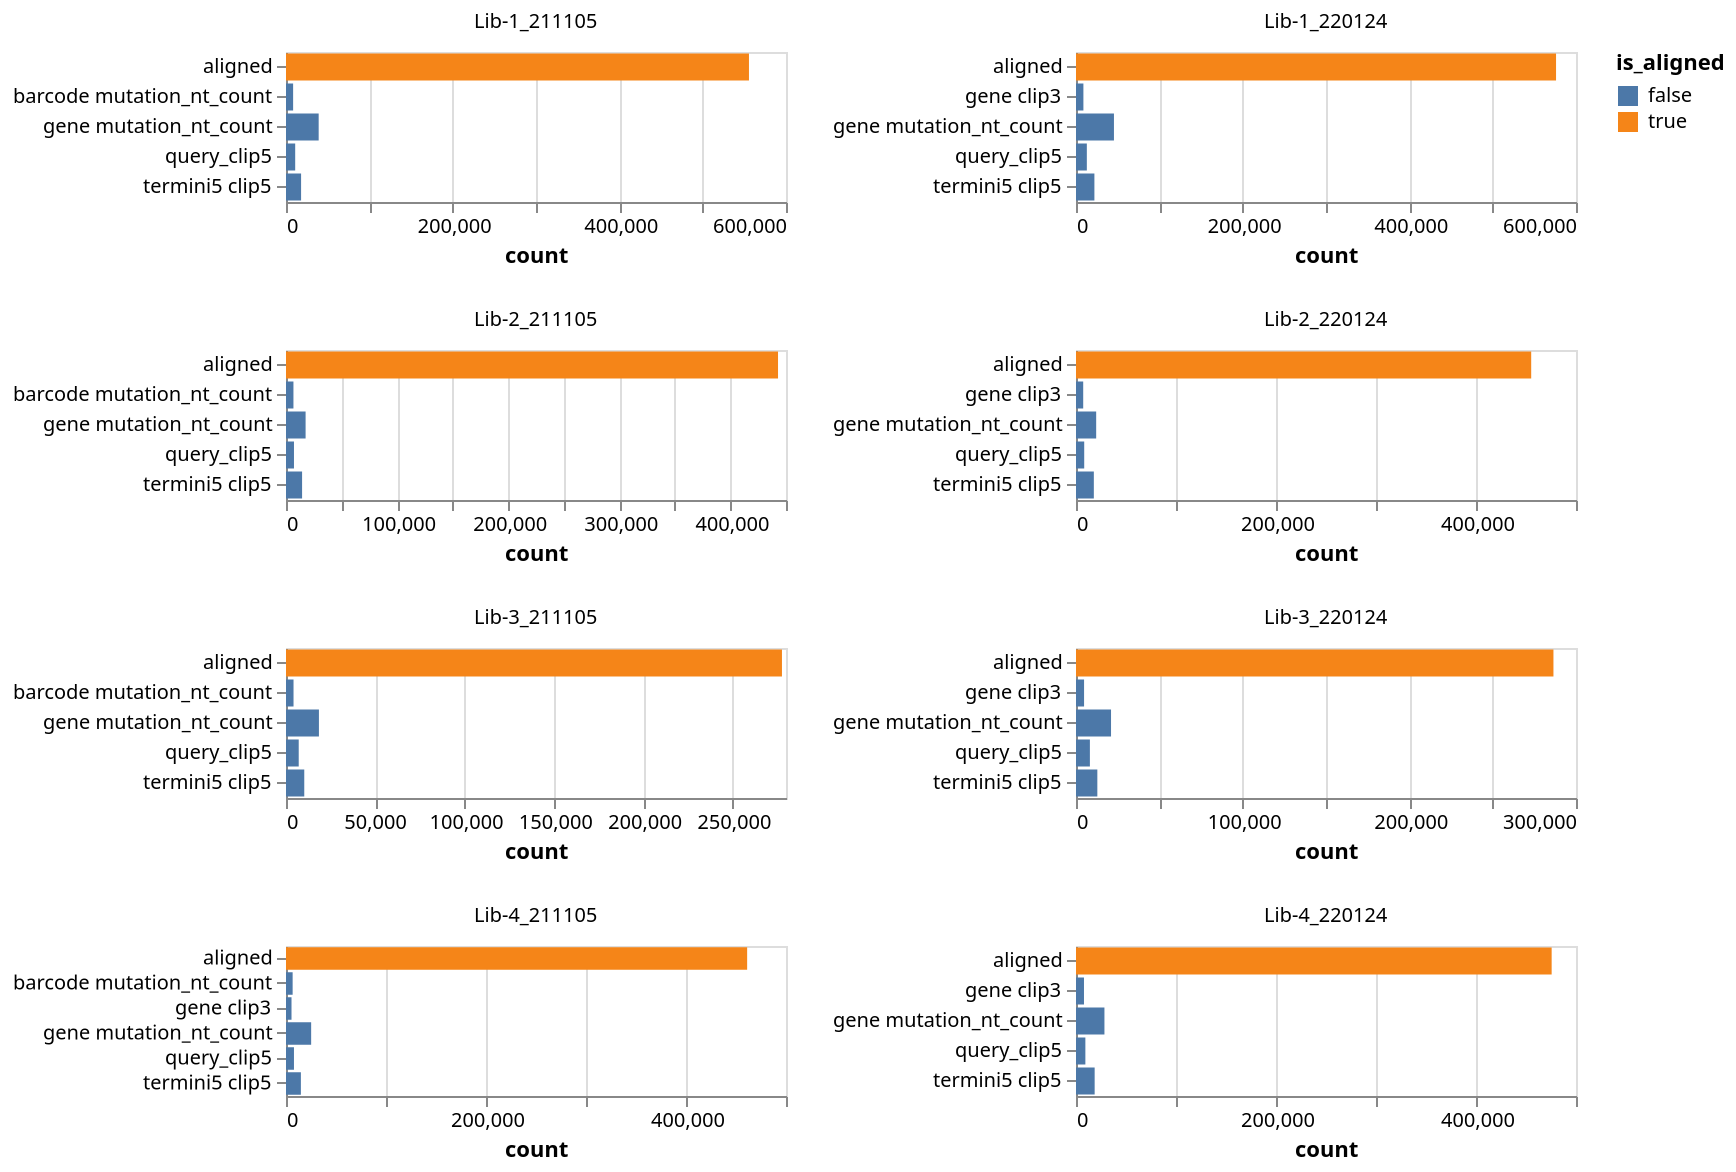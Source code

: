{
  "config": {
    "view": {
      "continuousWidth": 400,
      "continuousHeight": 300
    }
  },
  "data": {
    "name": "data-383dcc7542bdf124fa806444ec9270be"
  },
  "mark": "bar",
  "encoding": {
    "color": {
      "field": "is_aligned",
      "type": "nominal"
    },
    "facet": {
      "columns": 2,
      "field": "pacbioRun",
      "title": null,
      "type": "nominal"
    },
    "tooltip": [
      {
        "field": "pacbioRun",
        "type": "nominal"
      },
      {
        "field": "filter_reason",
        "type": "nominal"
      },
      {
        "field": "count",
        "type": "quantitative"
      },
      {
        "field": "total_counts",
        "type": "quantitative"
      },
      {
        "field": "frac_counts",
        "type": "quantitative"
      }
    ],
    "x": {
      "field": "count",
      "type": "quantitative"
    },
    "y": {
      "axis": {
        "title": null
      },
      "field": "filter_reason",
      "type": "nominal"
    }
  },
  "height": 75,
  "resolve": {
    "scale": {
      "x": "independent",
      "y": "independent"
    }
  },
  "transform": [
    {
      "filter": "(datum.frac_counts > 0.01)"
    },
    {
      "calculate": "(datum.filter_reason === 'aligned')",
      "as": "is_aligned"
    }
  ],
  "width": 250,
  "$schema": "https://vega.github.io/schema/vega-lite/v5.json",
  "datasets": {
    "data-383dcc7542bdf124fa806444ec9270be": [
      {
        "pacbioRun": "Lib-1_211105",
        "filter_reason": "barcode clip3",
        "count": 574,
        "total_counts": 654163,
        "frac_counts": 0.0008774571475305084
      },
      {
        "pacbioRun": "Lib-1_211105",
        "filter_reason": "barcode mutation_nt_count",
        "count": 8546,
        "total_counts": 654163,
        "frac_counts": 0.013064022269678963
      },
      {
        "pacbioRun": "Lib-1_211105",
        "filter_reason": "gene clip3",
        "count": 6254,
        "total_counts": 654163,
        "frac_counts": 0.009560308363511846
      },
      {
        "pacbioRun": "Lib-1_211105",
        "filter_reason": "gene mutation_nt_count",
        "count": 39200,
        "total_counts": 654163,
        "frac_counts": 0.05992390275818107
      },
      {
        "pacbioRun": "Lib-1_211105",
        "filter_reason": "query_clip3",
        "count": 3339,
        "total_counts": 654163,
        "frac_counts": 0.005104232431366494
      },
      {
        "pacbioRun": "Lib-1_211105",
        "filter_reason": "query_clip5",
        "count": 11033,
        "total_counts": 654163,
        "frac_counts": 0.016865827018648256
      },
      {
        "pacbioRun": "Lib-1_211105",
        "filter_reason": "termini3 clip3",
        "count": 2622,
        "total_counts": 654163,
        "frac_counts": 0.004008175332447723
      },
      {
        "pacbioRun": "Lib-1_211105",
        "filter_reason": "termini3 mutation_nt_count",
        "count": 3160,
        "total_counts": 654163,
        "frac_counts": 0.004830600324383984
      },
      {
        "pacbioRun": "Lib-1_211105",
        "filter_reason": "termini5 clip5",
        "count": 18101,
        "total_counts": 654163,
        "frac_counts": 0.0276704735669856
      },
      {
        "pacbioRun": "Lib-1_211105",
        "filter_reason": "termini5 mutation_nt_count",
        "count": 3234,
        "total_counts": 654163,
        "frac_counts": 0.004943721977549938
      },
      {
        "pacbioRun": "Lib-1_211105",
        "filter_reason": "variant_tag3 mutation_nt_count",
        "count": 1746,
        "total_counts": 654163,
        "frac_counts": 0.002669059546321024
      },
      {
        "pacbioRun": "Lib-1_211105",
        "filter_reason": "variant_tag5 mutation_nt_count",
        "count": 803,
        "total_counts": 654163,
        "frac_counts": 0.0012275228039494745
      },
      {
        "pacbioRun": "Lib-1_220124",
        "filter_reason": "barcode clip3",
        "count": 727,
        "total_counts": 690629,
        "frac_counts": 0.001052663586382848
      },
      {
        "pacbioRun": "Lib-1_220124",
        "filter_reason": "barcode mutation_nt_count",
        "count": 6754,
        "total_counts": 690629,
        "frac_counts": 0.009779490869917133
      },
      {
        "pacbioRun": "Lib-1_220124",
        "filter_reason": "gene clip3",
        "count": 8877,
        "total_counts": 690629,
        "frac_counts": 0.01285350021502138
      },
      {
        "pacbioRun": "Lib-1_220124",
        "filter_reason": "gene mutation_nt_count",
        "count": 45539,
        "total_counts": 690629,
        "frac_counts": 0.06593844162350553
      },
      {
        "pacbioRun": "Lib-1_220124",
        "filter_reason": "query_clip3",
        "count": 4496,
        "total_counts": 690629,
        "frac_counts": 0.00651000754384771
      },
      {
        "pacbioRun": "Lib-1_220124",
        "filter_reason": "query_clip5",
        "count": 13002,
        "total_counts": 690629,
        "frac_counts": 0.018826316300068487
      },
      {
        "pacbioRun": "Lib-1_220124",
        "filter_reason": "termini3 clip3",
        "count": 2826,
        "total_counts": 690629,
        "frac_counts": 0.004091922001537729
      },
      {
        "pacbioRun": "Lib-1_220124",
        "filter_reason": "termini3 mutation_nt_count",
        "count": 3915,
        "total_counts": 690629,
        "frac_counts": 0.005668745447990165
      },
      {
        "pacbioRun": "Lib-1_220124",
        "filter_reason": "termini5 clip5",
        "count": 22078,
        "total_counts": 690629,
        "frac_counts": 0.03196795964258668
      },
      {
        "pacbioRun": "Lib-1_220124",
        "filter_reason": "termini5 mutation_nt_count",
        "count": 4190,
        "total_counts": 690629,
        "frac_counts": 0.006066933186993306
      },
      {
        "pacbioRun": "Lib-1_220124",
        "filter_reason": "variant_tag3 mutation_nt_count",
        "count": 1375,
        "total_counts": 690629,
        "frac_counts": 0.0019909386950157032
      },
      {
        "pacbioRun": "Lib-1_220124",
        "filter_reason": "variant_tag5 mutation_nt_count",
        "count": 795,
        "total_counts": 690629,
        "frac_counts": 0.0011511245545727156
      },
      {
        "pacbioRun": "Lib-2_211105",
        "filter_reason": "barcode clip3",
        "count": 512,
        "total_counts": 506237,
        "frac_counts": 0.0010113839960334784
      },
      {
        "pacbioRun": "Lib-2_211105",
        "filter_reason": "barcode mutation_nt_count",
        "count": 6699,
        "total_counts": 506237,
        "frac_counts": 0.013232932401227093
      },
      {
        "pacbioRun": "Lib-2_211105",
        "filter_reason": "gene clip3",
        "count": 5014,
        "total_counts": 506237,
        "frac_counts": 0.009904451867405979
      },
      {
        "pacbioRun": "Lib-2_211105",
        "filter_reason": "gene mutation_nt_count",
        "count": 17633,
        "total_counts": 506237,
        "frac_counts": 0.034831511722770166
      },
      {
        "pacbioRun": "Lib-2_211105",
        "filter_reason": "query_clip3",
        "count": 2560,
        "total_counts": 506237,
        "frac_counts": 0.005056919980167392
      },
      {
        "pacbioRun": "Lib-2_211105",
        "filter_reason": "query_clip5",
        "count": 7180,
        "total_counts": 506237,
        "frac_counts": 0.014183080256875731
      },
      {
        "pacbioRun": "Lib-2_211105",
        "filter_reason": "termini3 clip3",
        "count": 2435,
        "total_counts": 506237,
        "frac_counts": 0.004810000059260781
      },
      {
        "pacbioRun": "Lib-2_211105",
        "filter_reason": "termini3 mutation_nt_count",
        "count": 2703,
        "total_counts": 506237,
        "frac_counts": 0.005339396369684555
      },
      {
        "pacbioRun": "Lib-2_211105",
        "filter_reason": "termini5 clip5",
        "count": 14477,
        "total_counts": 506237,
        "frac_counts": 0.028597277559720052
      },
      {
        "pacbioRun": "Lib-2_211105",
        "filter_reason": "termini5 mutation_nt_count",
        "count": 2215,
        "total_counts": 506237,
        "frac_counts": 0.004375420998465146
      },
      {
        "pacbioRun": "Lib-2_211105",
        "filter_reason": "variant_tag3 mutation_nt_count",
        "count": 1400,
        "total_counts": 506237,
        "frac_counts": 0.0027655031141540424
      },
      {
        "pacbioRun": "Lib-2_211105",
        "filter_reason": "variant_tag5 mutation_nt_count",
        "count": 583,
        "total_counts": 506237,
        "frac_counts": 0.0011516345111084335
      },
      {
        "pacbioRun": "Lib-2_220124",
        "filter_reason": "barcode clip3",
        "count": 599,
        "total_counts": 528277,
        "frac_counts": 0.001133874842175601
      },
      {
        "pacbioRun": "Lib-2_220124",
        "filter_reason": "barcode mutation_nt_count",
        "count": 5237,
        "total_counts": 528277,
        "frac_counts": 0.009913359847201373
      },
      {
        "pacbioRun": "Lib-2_220124",
        "filter_reason": "gene clip3",
        "count": 7205,
        "total_counts": 528277,
        "frac_counts": 0.013638678193447756
      },
      {
        "pacbioRun": "Lib-2_220124",
        "filter_reason": "gene mutation_nt_count",
        "count": 20175,
        "total_counts": 528277,
        "frac_counts": 0.038190191887967864
      },
      {
        "pacbioRun": "Lib-2_220124",
        "filter_reason": "query_clip3",
        "count": 3142,
        "total_counts": 528277,
        "frac_counts": 0.005947637319057994
      },
      {
        "pacbioRun": "Lib-2_220124",
        "filter_reason": "query_clip5",
        "count": 8210,
        "total_counts": 528277,
        "frac_counts": 0.015541089239168087
      },
      {
        "pacbioRun": "Lib-2_220124",
        "filter_reason": "termini3 clip3",
        "count": 2749,
        "total_counts": 528277,
        "frac_counts": 0.005203709417597208
      },
      {
        "pacbioRun": "Lib-2_220124",
        "filter_reason": "termini3 mutation_nt_count",
        "count": 3107,
        "total_counts": 528277,
        "frac_counts": 0.005881384198062759
      },
      {
        "pacbioRun": "Lib-2_220124",
        "filter_reason": "termini5 clip5",
        "count": 17831,
        "total_counts": 528277,
        "frac_counts": 0.03375312572760124
      },
      {
        "pacbioRun": "Lib-2_220124",
        "filter_reason": "termini5 mutation_nt_count",
        "count": 2974,
        "total_counts": 528277,
        "frac_counts": 0.005629622338280864
      },
      {
        "pacbioRun": "Lib-2_220124",
        "filter_reason": "variant_tag3 mutation_nt_count",
        "count": 1255,
        "total_counts": 528277,
        "frac_counts": 0.0023756476242577282
      },
      {
        "pacbioRun": "Lib-2_220124",
        "filter_reason": "variant_tag5 mutation_nt_count",
        "count": 597,
        "total_counts": 528277,
        "frac_counts": 0.001130088949547302
      },
      {
        "pacbioRun": "Lib-3_211105",
        "filter_reason": "barcode clip3",
        "count": 299,
        "total_counts": 329569,
        "frac_counts": 0.0009072455236991343
      },
      {
        "pacbioRun": "Lib-3_211105",
        "filter_reason": "barcode mutation_nt_count",
        "count": 4214,
        "total_counts": 329569,
        "frac_counts": 0.012786396778823251
      },
      {
        "pacbioRun": "Lib-3_211105",
        "filter_reason": "gene clip3",
        "count": 3294,
        "total_counts": 329569,
        "frac_counts": 0.009994872090518222
      },
      {
        "pacbioRun": "Lib-3_211105",
        "filter_reason": "gene mutation_nt_count",
        "count": 18438,
        "total_counts": 329569,
        "frac_counts": 0.055945795872791436
      },
      {
        "pacbioRun": "Lib-3_211105",
        "filter_reason": "query_clip3",
        "count": 2050,
        "total_counts": 329569,
        "frac_counts": 0.006220245229375336
      },
      {
        "pacbioRun": "Lib-3_211105",
        "filter_reason": "query_clip5",
        "count": 7123,
        "total_counts": 329569,
        "frac_counts": 0.02161307647260513
      },
      {
        "pacbioRun": "Lib-3_211105",
        "filter_reason": "termini3 clip3",
        "count": 1590,
        "total_counts": 329569,
        "frac_counts": 0.004824482885222821
      },
      {
        "pacbioRun": "Lib-3_211105",
        "filter_reason": "termini3 mutation_nt_count",
        "count": 1583,
        "total_counts": 329569,
        "frac_counts": 0.004803243023463979
      },
      {
        "pacbioRun": "Lib-3_211105",
        "filter_reason": "termini5 clip5",
        "count": 10229,
        "total_counts": 329569,
        "frac_counts": 0.03103750656160015
      },
      {
        "pacbioRun": "Lib-3_211105",
        "filter_reason": "termini5 mutation_nt_count",
        "count": 1707,
        "total_counts": 329569,
        "frac_counts": 0.005179492003192048
      },
      {
        "pacbioRun": "Lib-3_211105",
        "filter_reason": "variant_tag3 mutation_nt_count",
        "count": 956,
        "total_counts": 329569,
        "frac_counts": 0.0029007582630647907
      },
      {
        "pacbioRun": "Lib-3_211105",
        "filter_reason": "variant_tag5 mutation_nt_count",
        "count": 352,
        "total_counts": 329569,
        "frac_counts": 0.0010680616198732284
      },
      {
        "pacbioRun": "Lib-3_220124",
        "filter_reason": "barcode clip3",
        "count": 365,
        "total_counts": 346625,
        "frac_counts": 0.0010530111792282726
      },
      {
        "pacbioRun": "Lib-3_220124",
        "filter_reason": "barcode mutation_nt_count",
        "count": 3373,
        "total_counts": 346625,
        "frac_counts": 0.009730977280923188
      },
      {
        "pacbioRun": "Lib-3_220124",
        "filter_reason": "gene clip3",
        "count": 4839,
        "total_counts": 346625,
        "frac_counts": 0.01396033177064551
      },
      {
        "pacbioRun": "Lib-3_220124",
        "filter_reason": "gene mutation_nt_count",
        "count": 21019,
        "total_counts": 346625,
        "frac_counts": 0.06063901911287414
      },
      {
        "pacbioRun": "Lib-3_220124",
        "filter_reason": "query_clip3",
        "count": 2510,
        "total_counts": 346625,
        "frac_counts": 0.0072412549585286696
      },
      {
        "pacbioRun": "Lib-3_220124",
        "filter_reason": "query_clip5",
        "count": 8332,
        "total_counts": 346625,
        "frac_counts": 0.024037504507753337
      },
      {
        "pacbioRun": "Lib-3_220124",
        "filter_reason": "termini3 clip3",
        "count": 1712,
        "total_counts": 346625,
        "frac_counts": 0.004939055174900829
      },
      {
        "pacbioRun": "Lib-3_220124",
        "filter_reason": "termini3 mutation_nt_count",
        "count": 1993,
        "total_counts": 346625,
        "frac_counts": 0.005749729534799856
      },
      {
        "pacbioRun": "Lib-3_220124",
        "filter_reason": "termini5 clip5",
        "count": 12803,
        "total_counts": 346625,
        "frac_counts": 0.036936170212765955
      },
      {
        "pacbioRun": "Lib-3_220124",
        "filter_reason": "termini5 mutation_nt_count",
        "count": 2132,
        "total_counts": 346625,
        "frac_counts": 0.0061507392715470606
      },
      {
        "pacbioRun": "Lib-3_220124",
        "filter_reason": "variant_tag3 mutation_nt_count",
        "count": 758,
        "total_counts": 346625,
        "frac_counts": 0.002186801298232961
      },
      {
        "pacbioRun": "Lib-3_220124",
        "filter_reason": "variant_tag5 mutation_nt_count",
        "count": 321,
        "total_counts": 346625,
        "frac_counts": 0.0009260728452939055
      },
      {
        "pacbioRun": "Lib-4_211105",
        "filter_reason": "barcode clip3",
        "count": 453,
        "total_counts": 534470,
        "frac_counts": 0.0008475686193799465
      },
      {
        "pacbioRun": "Lib-4_211105",
        "filter_reason": "barcode mutation_nt_count",
        "count": 6631,
        "total_counts": 534470,
        "frac_counts": 0.012406683256309989
      },
      {
        "pacbioRun": "Lib-4_211105",
        "filter_reason": "gene clip3",
        "count": 5507,
        "total_counts": 534470,
        "frac_counts": 0.010303665313301028
      },
      {
        "pacbioRun": "Lib-4_211105",
        "filter_reason": "gene mutation_nt_count",
        "count": 25153,
        "total_counts": 534470,
        "frac_counts": 0.047061575018242374
      },
      {
        "pacbioRun": "Lib-4_211105",
        "filter_reason": "query_clip3",
        "count": 2863,
        "total_counts": 534470,
        "frac_counts": 0.005356708514977455
      },
      {
        "pacbioRun": "Lib-4_211105",
        "filter_reason": "query_clip5",
        "count": 7965,
        "total_counts": 534470,
        "frac_counts": 0.014902613804329523
      },
      {
        "pacbioRun": "Lib-4_211105",
        "filter_reason": "termini3 clip3",
        "count": 2595,
        "total_counts": 534470,
        "frac_counts": 0.004855277190487773
      },
      {
        "pacbioRun": "Lib-4_211105",
        "filter_reason": "termini3 mutation_nt_count",
        "count": 2705,
        "total_counts": 534470,
        "frac_counts": 0.00506108855501712
      },
      {
        "pacbioRun": "Lib-4_211105",
        "filter_reason": "termini5 clip5",
        "count": 14882,
        "total_counts": 534470,
        "frac_counts": 0.027844406608415813
      },
      {
        "pacbioRun": "Lib-4_211105",
        "filter_reason": "termini5 mutation_nt_count",
        "count": 2420,
        "total_counts": 534470,
        "frac_counts": 0.0045278500196456305
      },
      {
        "pacbioRun": "Lib-4_211105",
        "filter_reason": "variant_tag3 mutation_nt_count",
        "count": 1538,
        "total_counts": 534470,
        "frac_counts": 0.0028776170786012313
      },
      {
        "pacbioRun": "Lib-4_211105",
        "filter_reason": "variant_tag5 mutation_nt_count",
        "count": 609,
        "total_counts": 534470,
        "frac_counts": 0.0011394465545306565
      },
      {
        "pacbioRun": "Lib-4_220124",
        "filter_reason": "barcode clip3",
        "count": 562,
        "total_counts": 560663,
        "frac_counts": 0.0010023846767131057
      },
      {
        "pacbioRun": "Lib-4_220124",
        "filter_reason": "barcode mutation_nt_count",
        "count": 5280,
        "total_counts": 560663,
        "frac_counts": 0.009417421873745904
      },
      {
        "pacbioRun": "Lib-4_220124",
        "filter_reason": "gene clip3",
        "count": 7984,
        "total_counts": 560663,
        "frac_counts": 0.014240283378785473
      },
      {
        "pacbioRun": "Lib-4_220124",
        "filter_reason": "gene mutation_nt_count",
        "count": 28439,
        "total_counts": 560663,
        "frac_counts": 0.05072387512641283
      },
      {
        "pacbioRun": "Lib-4_220124",
        "filter_reason": "query_clip3",
        "count": 3633,
        "total_counts": 560663,
        "frac_counts": 0.00647982834608312
      },
      {
        "pacbioRun": "Lib-4_220124",
        "filter_reason": "query_clip5",
        "count": 9372,
        "total_counts": 560663,
        "frac_counts": 0.016715923825898982
      },
      {
        "pacbioRun": "Lib-4_220124",
        "filter_reason": "termini3 clip3",
        "count": 2843,
        "total_counts": 560663,
        "frac_counts": 0.00507078227027644
      },
      {
        "pacbioRun": "Lib-4_220124",
        "filter_reason": "termini3 mutation_nt_count",
        "count": 3275,
        "total_counts": 560663,
        "frac_counts": 0.005841298605401105
      },
      {
        "pacbioRun": "Lib-4_220124",
        "filter_reason": "termini5 clip5",
        "count": 18647,
        "total_counts": 560663,
        "frac_counts": 0.03325883819692043
      },
      {
        "pacbioRun": "Lib-4_220124",
        "filter_reason": "termini5 mutation_nt_count",
        "count": 3134,
        "total_counts": 560663,
        "frac_counts": 0.005589810634909027
      },
      {
        "pacbioRun": "Lib-4_220124",
        "filter_reason": "variant_tag3 mutation_nt_count",
        "count": 1234,
        "total_counts": 560663,
        "frac_counts": 0.0022009656424625845
      },
      {
        "pacbioRun": "Lib-4_220124",
        "filter_reason": "variant_tag5 mutation_nt_count",
        "count": 612,
        "total_counts": 560663,
        "frac_counts": 0.0010915648080932752
      },
      {
        "pacbioRun": "Lib-1_211105",
        "filter_reason": "aligned",
        "count": 555551,
        "total_counts": 654163,
        "frac_counts": 0.8492546964594451
      },
      {
        "pacbioRun": "Lib-1_220124",
        "filter_reason": "aligned",
        "count": 576055,
        "total_counts": 690629,
        "frac_counts": 0.8341019563325606
      },
      {
        "pacbioRun": "Lib-2_211105",
        "filter_reason": "aligned",
        "count": 442826,
        "total_counts": 506237,
        "frac_counts": 0.8747404871631271
      },
      {
        "pacbioRun": "Lib-2_220124",
        "filter_reason": "aligned",
        "count": 455196,
        "total_counts": 528277,
        "frac_counts": 0.8616615904156342
      },
      {
        "pacbioRun": "Lib-3_211105",
        "filter_reason": "aligned",
        "count": 277734,
        "total_counts": 329569,
        "frac_counts": 0.8427188236757704
      },
      {
        "pacbioRun": "Lib-3_220124",
        "filter_reason": "aligned",
        "count": 286468,
        "total_counts": 346625,
        "frac_counts": 0.8264493328525063
      },
      {
        "pacbioRun": "Lib-4_211105",
        "filter_reason": "aligned",
        "count": 461149,
        "total_counts": 534470,
        "frac_counts": 0.8628154994667615
      },
      {
        "pacbioRun": "Lib-4_220124",
        "filter_reason": "aligned",
        "count": 475648,
        "total_counts": 560663,
        "frac_counts": 0.8483670226142977
      }
    ]
  }
}